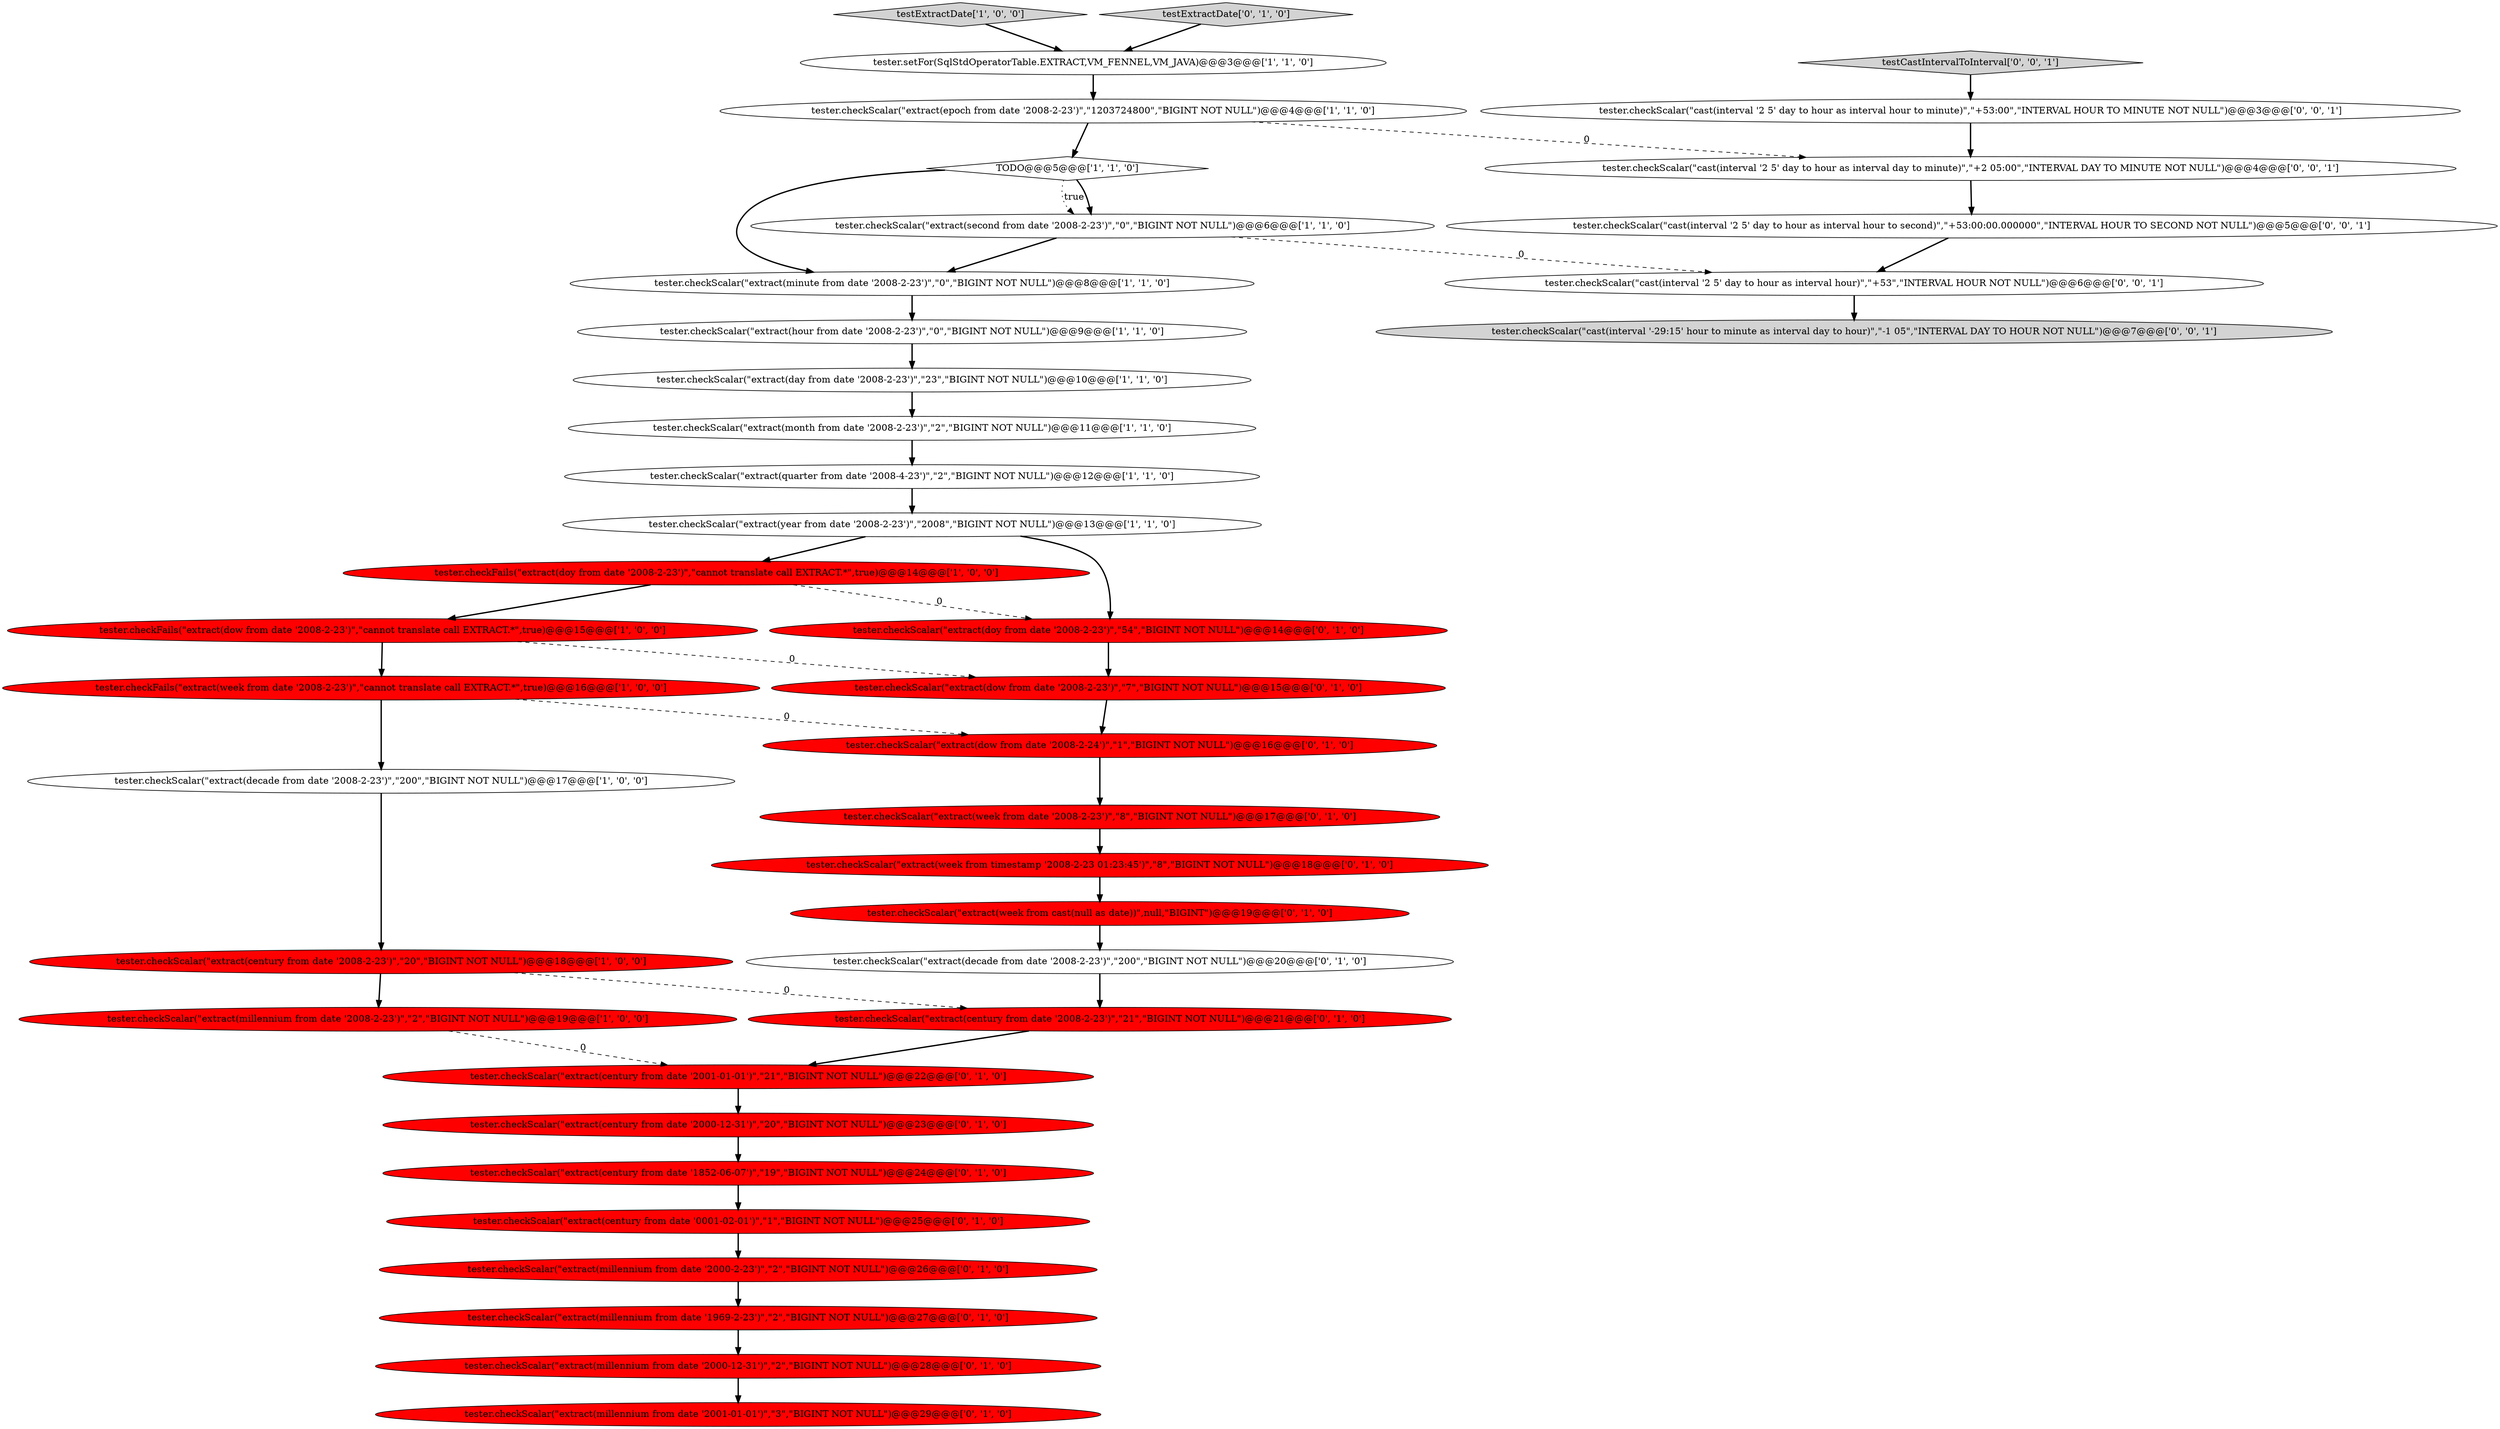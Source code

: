 digraph {
5 [style = filled, label = "TODO@@@5@@@['1', '1', '0']", fillcolor = white, shape = diamond image = "AAA0AAABBB1BBB"];
37 [style = filled, label = "tester.checkScalar(\"cast(interval '2 5' day to hour as interval hour)\",\"+53\",\"INTERVAL HOUR NOT NULL\")@@@6@@@['0', '0', '1']", fillcolor = white, shape = ellipse image = "AAA0AAABBB3BBB"];
33 [style = filled, label = "tester.checkScalar(\"extract(decade from date '2008-2-23')\",\"200\",\"BIGINT NOT NULL\")@@@20@@@['0', '1', '0']", fillcolor = white, shape = ellipse image = "AAA0AAABBB2BBB"];
9 [style = filled, label = "tester.checkFails(\"extract(week from date '2008-2-23')\",\"cannot translate call EXTRACT.*\",true)@@@16@@@['1', '0', '0']", fillcolor = red, shape = ellipse image = "AAA1AAABBB1BBB"];
23 [style = filled, label = "tester.checkScalar(\"extract(century from date '0001-02-01')\",\"1\",\"BIGINT NOT NULL\")@@@25@@@['0', '1', '0']", fillcolor = red, shape = ellipse image = "AAA1AAABBB2BBB"];
1 [style = filled, label = "tester.checkScalar(\"extract(quarter from date '2008-4-23')\",\"2\",\"BIGINT NOT NULL\")@@@12@@@['1', '1', '0']", fillcolor = white, shape = ellipse image = "AAA0AAABBB1BBB"];
14 [style = filled, label = "tester.checkScalar(\"extract(year from date '2008-2-23')\",\"2008\",\"BIGINT NOT NULL\")@@@13@@@['1', '1', '0']", fillcolor = white, shape = ellipse image = "AAA0AAABBB1BBB"];
15 [style = filled, label = "tester.checkFails(\"extract(doy from date '2008-2-23')\",\"cannot translate call EXTRACT.*\",true)@@@14@@@['1', '0', '0']", fillcolor = red, shape = ellipse image = "AAA1AAABBB1BBB"];
24 [style = filled, label = "tester.checkScalar(\"extract(week from timestamp '2008-2-23 01:23:45')\",\"8\",\"BIGINT NOT NULL\")@@@18@@@['0', '1', '0']", fillcolor = red, shape = ellipse image = "AAA1AAABBB2BBB"];
35 [style = filled, label = "testCastIntervalToInterval['0', '0', '1']", fillcolor = lightgray, shape = diamond image = "AAA0AAABBB3BBB"];
18 [style = filled, label = "tester.checkScalar(\"extract(century from date '1852-06-07')\",\"19\",\"BIGINT NOT NULL\")@@@24@@@['0', '1', '0']", fillcolor = red, shape = ellipse image = "AAA1AAABBB2BBB"];
2 [style = filled, label = "tester.checkScalar(\"extract(epoch from date '2008-2-23')\",\"1203724800\",\"BIGINT NOT NULL\")@@@4@@@['1', '1', '0']", fillcolor = white, shape = ellipse image = "AAA0AAABBB1BBB"];
19 [style = filled, label = "tester.checkScalar(\"extract(millennium from date '1969-2-23')\",\"2\",\"BIGINT NOT NULL\")@@@27@@@['0', '1', '0']", fillcolor = red, shape = ellipse image = "AAA1AAABBB2BBB"];
10 [style = filled, label = "tester.checkScalar(\"extract(hour from date '2008-2-23')\",\"0\",\"BIGINT NOT NULL\")@@@9@@@['1', '1', '0']", fillcolor = white, shape = ellipse image = "AAA0AAABBB1BBB"];
13 [style = filled, label = "tester.checkScalar(\"extract(minute from date '2008-2-23')\",\"0\",\"BIGINT NOT NULL\")@@@8@@@['1', '1', '0']", fillcolor = white, shape = ellipse image = "AAA0AAABBB1BBB"];
4 [style = filled, label = "tester.checkFails(\"extract(dow from date '2008-2-23')\",\"cannot translate call EXTRACT.*\",true)@@@15@@@['1', '0', '0']", fillcolor = red, shape = ellipse image = "AAA1AAABBB1BBB"];
3 [style = filled, label = "testExtractDate['1', '0', '0']", fillcolor = lightgray, shape = diamond image = "AAA0AAABBB1BBB"];
21 [style = filled, label = "tester.checkScalar(\"extract(dow from date '2008-2-24')\",\"1\",\"BIGINT NOT NULL\")@@@16@@@['0', '1', '0']", fillcolor = red, shape = ellipse image = "AAA1AAABBB2BBB"];
34 [style = filled, label = "tester.checkScalar(\"cast(interval '2 5' day to hour as interval hour to minute)\",\"+53:00\",\"INTERVAL HOUR TO MINUTE NOT NULL\")@@@3@@@['0', '0', '1']", fillcolor = white, shape = ellipse image = "AAA0AAABBB3BBB"];
22 [style = filled, label = "tester.checkScalar(\"extract(century from date '2001-01-01')\",\"21\",\"BIGINT NOT NULL\")@@@22@@@['0', '1', '0']", fillcolor = red, shape = ellipse image = "AAA1AAABBB2BBB"];
16 [style = filled, label = "tester.checkScalar(\"extract(month from date '2008-2-23')\",\"2\",\"BIGINT NOT NULL\")@@@11@@@['1', '1', '0']", fillcolor = white, shape = ellipse image = "AAA0AAABBB1BBB"];
39 [style = filled, label = "tester.checkScalar(\"cast(interval '2 5' day to hour as interval hour to second)\",\"+53:00:00.000000\",\"INTERVAL HOUR TO SECOND NOT NULL\")@@@5@@@['0', '0', '1']", fillcolor = white, shape = ellipse image = "AAA0AAABBB3BBB"];
11 [style = filled, label = "tester.checkScalar(\"extract(decade from date '2008-2-23')\",\"200\",\"BIGINT NOT NULL\")@@@17@@@['1', '0', '0']", fillcolor = white, shape = ellipse image = "AAA0AAABBB1BBB"];
26 [style = filled, label = "tester.checkScalar(\"extract(millennium from date '2001-01-01')\",\"3\",\"BIGINT NOT NULL\")@@@29@@@['0', '1', '0']", fillcolor = red, shape = ellipse image = "AAA1AAABBB2BBB"];
31 [style = filled, label = "tester.checkScalar(\"extract(doy from date '2008-2-23')\",\"54\",\"BIGINT NOT NULL\")@@@14@@@['0', '1', '0']", fillcolor = red, shape = ellipse image = "AAA1AAABBB2BBB"];
6 [style = filled, label = "tester.setFor(SqlStdOperatorTable.EXTRACT,VM_FENNEL,VM_JAVA)@@@3@@@['1', '1', '0']", fillcolor = white, shape = ellipse image = "AAA0AAABBB1BBB"];
25 [style = filled, label = "tester.checkScalar(\"extract(century from date '2008-2-23')\",\"21\",\"BIGINT NOT NULL\")@@@21@@@['0', '1', '0']", fillcolor = red, shape = ellipse image = "AAA1AAABBB2BBB"];
38 [style = filled, label = "tester.checkScalar(\"cast(interval '-29:15' hour to minute as interval day to hour)\",\"-1 05\",\"INTERVAL DAY TO HOUR NOT NULL\")@@@7@@@['0', '0', '1']", fillcolor = lightgray, shape = ellipse image = "AAA0AAABBB3BBB"];
30 [style = filled, label = "testExtractDate['0', '1', '0']", fillcolor = lightgray, shape = diamond image = "AAA0AAABBB2BBB"];
20 [style = filled, label = "tester.checkScalar(\"extract(millennium from date '2000-12-31')\",\"2\",\"BIGINT NOT NULL\")@@@28@@@['0', '1', '0']", fillcolor = red, shape = ellipse image = "AAA1AAABBB2BBB"];
12 [style = filled, label = "tester.checkScalar(\"extract(century from date '2008-2-23')\",\"20\",\"BIGINT NOT NULL\")@@@18@@@['1', '0', '0']", fillcolor = red, shape = ellipse image = "AAA1AAABBB1BBB"];
7 [style = filled, label = "tester.checkScalar(\"extract(millennium from date '2008-2-23')\",\"2\",\"BIGINT NOT NULL\")@@@19@@@['1', '0', '0']", fillcolor = red, shape = ellipse image = "AAA1AAABBB1BBB"];
8 [style = filled, label = "tester.checkScalar(\"extract(day from date '2008-2-23')\",\"23\",\"BIGINT NOT NULL\")@@@10@@@['1', '1', '0']", fillcolor = white, shape = ellipse image = "AAA0AAABBB1BBB"];
0 [style = filled, label = "tester.checkScalar(\"extract(second from date '2008-2-23')\",\"0\",\"BIGINT NOT NULL\")@@@6@@@['1', '1', '0']", fillcolor = white, shape = ellipse image = "AAA0AAABBB1BBB"];
27 [style = filled, label = "tester.checkScalar(\"extract(dow from date '2008-2-23')\",\"7\",\"BIGINT NOT NULL\")@@@15@@@['0', '1', '0']", fillcolor = red, shape = ellipse image = "AAA1AAABBB2BBB"];
17 [style = filled, label = "tester.checkScalar(\"extract(week from date '2008-2-23')\",\"8\",\"BIGINT NOT NULL\")@@@17@@@['0', '1', '0']", fillcolor = red, shape = ellipse image = "AAA1AAABBB2BBB"];
28 [style = filled, label = "tester.checkScalar(\"extract(week from cast(null as date))\",null,\"BIGINT\")@@@19@@@['0', '1', '0']", fillcolor = red, shape = ellipse image = "AAA1AAABBB2BBB"];
32 [style = filled, label = "tester.checkScalar(\"extract(millennium from date '2000-2-23')\",\"2\",\"BIGINT NOT NULL\")@@@26@@@['0', '1', '0']", fillcolor = red, shape = ellipse image = "AAA1AAABBB2BBB"];
36 [style = filled, label = "tester.checkScalar(\"cast(interval '2 5' day to hour as interval day to minute)\",\"+2 05:00\",\"INTERVAL DAY TO MINUTE NOT NULL\")@@@4@@@['0', '0', '1']", fillcolor = white, shape = ellipse image = "AAA0AAABBB3BBB"];
29 [style = filled, label = "tester.checkScalar(\"extract(century from date '2000-12-31')\",\"20\",\"BIGINT NOT NULL\")@@@23@@@['0', '1', '0']", fillcolor = red, shape = ellipse image = "AAA1AAABBB2BBB"];
39->37 [style = bold, label=""];
13->10 [style = bold, label=""];
8->16 [style = bold, label=""];
4->9 [style = bold, label=""];
24->28 [style = bold, label=""];
0->37 [style = dashed, label="0"];
9->11 [style = bold, label=""];
0->13 [style = bold, label=""];
18->23 [style = bold, label=""];
25->22 [style = bold, label=""];
20->26 [style = bold, label=""];
19->20 [style = bold, label=""];
22->29 [style = bold, label=""];
23->32 [style = bold, label=""];
4->27 [style = dashed, label="0"];
3->6 [style = bold, label=""];
11->12 [style = bold, label=""];
5->0 [style = dotted, label="true"];
32->19 [style = bold, label=""];
30->6 [style = bold, label=""];
12->7 [style = bold, label=""];
36->39 [style = bold, label=""];
29->18 [style = bold, label=""];
6->2 [style = bold, label=""];
17->24 [style = bold, label=""];
12->25 [style = dashed, label="0"];
28->33 [style = bold, label=""];
10->8 [style = bold, label=""];
5->0 [style = bold, label=""];
16->1 [style = bold, label=""];
31->27 [style = bold, label=""];
33->25 [style = bold, label=""];
9->21 [style = dashed, label="0"];
2->36 [style = dashed, label="0"];
37->38 [style = bold, label=""];
5->13 [style = bold, label=""];
34->36 [style = bold, label=""];
14->31 [style = bold, label=""];
15->4 [style = bold, label=""];
15->31 [style = dashed, label="0"];
1->14 [style = bold, label=""];
14->15 [style = bold, label=""];
35->34 [style = bold, label=""];
27->21 [style = bold, label=""];
21->17 [style = bold, label=""];
7->22 [style = dashed, label="0"];
2->5 [style = bold, label=""];
}
